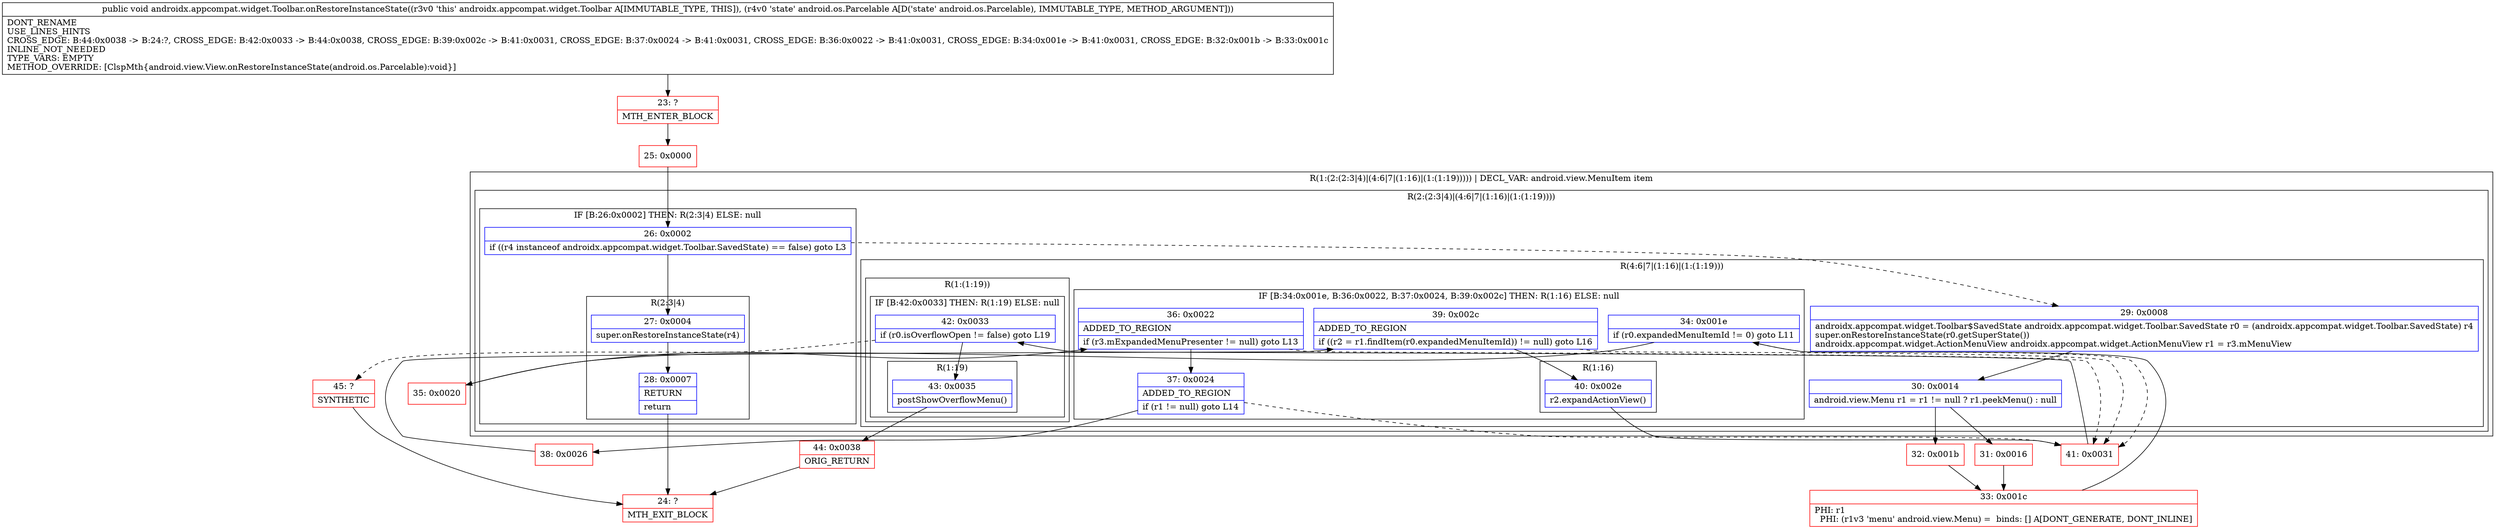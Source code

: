 digraph "CFG forandroidx.appcompat.widget.Toolbar.onRestoreInstanceState(Landroid\/os\/Parcelable;)V" {
subgraph cluster_Region_36897542 {
label = "R(1:(2:(2:3|4)|(4:6|7|(1:16)|(1:(1:19))))) | DECL_VAR: android.view.MenuItem item\l";
node [shape=record,color=blue];
subgraph cluster_Region_1052595038 {
label = "R(2:(2:3|4)|(4:6|7|(1:16)|(1:(1:19))))";
node [shape=record,color=blue];
subgraph cluster_IfRegion_2065748304 {
label = "IF [B:26:0x0002] THEN: R(2:3|4) ELSE: null";
node [shape=record,color=blue];
Node_26 [shape=record,label="{26\:\ 0x0002|if ((r4 instanceof androidx.appcompat.widget.Toolbar.SavedState) == false) goto L3\l}"];
subgraph cluster_Region_106942658 {
label = "R(2:3|4)";
node [shape=record,color=blue];
Node_27 [shape=record,label="{27\:\ 0x0004|super.onRestoreInstanceState(r4)\l}"];
Node_28 [shape=record,label="{28\:\ 0x0007|RETURN\l|return\l}"];
}
}
subgraph cluster_Region_342500189 {
label = "R(4:6|7|(1:16)|(1:(1:19)))";
node [shape=record,color=blue];
Node_29 [shape=record,label="{29\:\ 0x0008|androidx.appcompat.widget.Toolbar$SavedState androidx.appcompat.widget.Toolbar.SavedState r0 = (androidx.appcompat.widget.Toolbar.SavedState) r4\lsuper.onRestoreInstanceState(r0.getSuperState())\landroidx.appcompat.widget.ActionMenuView androidx.appcompat.widget.ActionMenuView r1 = r3.mMenuView\l}"];
Node_30 [shape=record,label="{30\:\ 0x0014|android.view.Menu r1 = r1 != null ? r1.peekMenu() : null\l}"];
subgraph cluster_IfRegion_433955905 {
label = "IF [B:34:0x001e, B:36:0x0022, B:37:0x0024, B:39:0x002c] THEN: R(1:16) ELSE: null";
node [shape=record,color=blue];
Node_34 [shape=record,label="{34\:\ 0x001e|if (r0.expandedMenuItemId != 0) goto L11\l}"];
Node_36 [shape=record,label="{36\:\ 0x0022|ADDED_TO_REGION\l|if (r3.mExpandedMenuPresenter != null) goto L13\l}"];
Node_37 [shape=record,label="{37\:\ 0x0024|ADDED_TO_REGION\l|if (r1 != null) goto L14\l}"];
Node_39 [shape=record,label="{39\:\ 0x002c|ADDED_TO_REGION\l|if ((r2 = r1.findItem(r0.expandedMenuItemId)) != null) goto L16\l}"];
subgraph cluster_Region_485410876 {
label = "R(1:16)";
node [shape=record,color=blue];
Node_40 [shape=record,label="{40\:\ 0x002e|r2.expandActionView()\l}"];
}
}
subgraph cluster_Region_1209884508 {
label = "R(1:(1:19))";
node [shape=record,color=blue];
subgraph cluster_IfRegion_1875579065 {
label = "IF [B:42:0x0033] THEN: R(1:19) ELSE: null";
node [shape=record,color=blue];
Node_42 [shape=record,label="{42\:\ 0x0033|if (r0.isOverflowOpen != false) goto L19\l}"];
subgraph cluster_Region_902475102 {
label = "R(1:19)";
node [shape=record,color=blue];
Node_43 [shape=record,label="{43\:\ 0x0035|postShowOverflowMenu()\l}"];
}
}
}
}
}
}
Node_23 [shape=record,color=red,label="{23\:\ ?|MTH_ENTER_BLOCK\l}"];
Node_25 [shape=record,color=red,label="{25\:\ 0x0000}"];
Node_24 [shape=record,color=red,label="{24\:\ ?|MTH_EXIT_BLOCK\l}"];
Node_31 [shape=record,color=red,label="{31\:\ 0x0016}"];
Node_33 [shape=record,color=red,label="{33\:\ 0x001c|PHI: r1 \l  PHI: (r1v3 'menu' android.view.Menu) =  binds: [] A[DONT_GENERATE, DONT_INLINE]\l}"];
Node_35 [shape=record,color=red,label="{35\:\ 0x0020}"];
Node_38 [shape=record,color=red,label="{38\:\ 0x0026}"];
Node_41 [shape=record,color=red,label="{41\:\ 0x0031}"];
Node_44 [shape=record,color=red,label="{44\:\ 0x0038|ORIG_RETURN\l}"];
Node_45 [shape=record,color=red,label="{45\:\ ?|SYNTHETIC\l}"];
Node_32 [shape=record,color=red,label="{32\:\ 0x001b}"];
MethodNode[shape=record,label="{public void androidx.appcompat.widget.Toolbar.onRestoreInstanceState((r3v0 'this' androidx.appcompat.widget.Toolbar A[IMMUTABLE_TYPE, THIS]), (r4v0 'state' android.os.Parcelable A[D('state' android.os.Parcelable), IMMUTABLE_TYPE, METHOD_ARGUMENT]))  | DONT_RENAME\lUSE_LINES_HINTS\lCROSS_EDGE: B:44:0x0038 \-\> B:24:?, CROSS_EDGE: B:42:0x0033 \-\> B:44:0x0038, CROSS_EDGE: B:39:0x002c \-\> B:41:0x0031, CROSS_EDGE: B:37:0x0024 \-\> B:41:0x0031, CROSS_EDGE: B:36:0x0022 \-\> B:41:0x0031, CROSS_EDGE: B:34:0x001e \-\> B:41:0x0031, CROSS_EDGE: B:32:0x001b \-\> B:33:0x001c\lINLINE_NOT_NEEDED\lTYPE_VARS: EMPTY\lMETHOD_OVERRIDE: [ClspMth\{android.view.View.onRestoreInstanceState(android.os.Parcelable):void\}]\l}"];
MethodNode -> Node_23;Node_26 -> Node_27;
Node_26 -> Node_29[style=dashed];
Node_27 -> Node_28;
Node_28 -> Node_24;
Node_29 -> Node_30;
Node_30 -> Node_31;
Node_30 -> Node_32;
Node_34 -> Node_35;
Node_34 -> Node_41[style=dashed];
Node_36 -> Node_37;
Node_36 -> Node_41[style=dashed];
Node_37 -> Node_38;
Node_37 -> Node_41[style=dashed];
Node_39 -> Node_40;
Node_39 -> Node_41[style=dashed];
Node_40 -> Node_41;
Node_42 -> Node_43;
Node_42 -> Node_45[style=dashed];
Node_43 -> Node_44;
Node_23 -> Node_25;
Node_25 -> Node_26;
Node_31 -> Node_33;
Node_33 -> Node_34;
Node_35 -> Node_36;
Node_38 -> Node_39;
Node_41 -> Node_42;
Node_44 -> Node_24;
Node_45 -> Node_24;
Node_32 -> Node_33;
}

